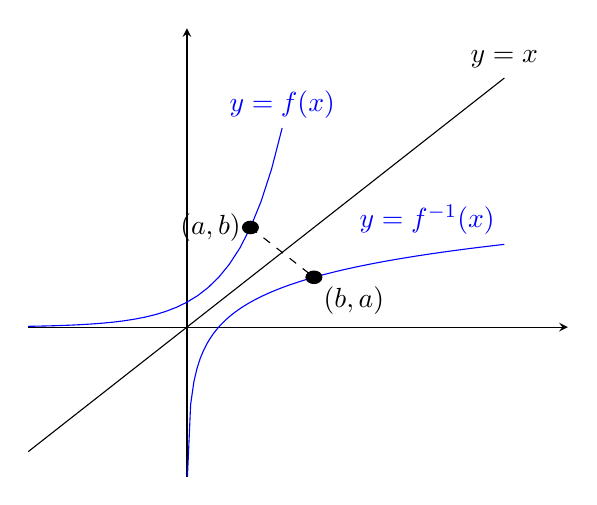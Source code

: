 \begin{tikzpicture}
  \begin{axis}[
  xmax=12, ymax=12,
  ticks=none,
  axis lines=middle]
  \addplot[blue, domain=-5:3]  {pow(2,x)} node[above]{$y=f(x)$};
  \addplot[black, domain=-5:10]  {x} node[above]{$y=x$};
  \addplot[blue,domain=1/2^6:10,samples=100]  {log2(x)} node[above left] {$y=f^{-1}(x)$};
  \node [left] at (2,4) {$(a, b)$};
  \draw[fill] (2, 4) circle [radius =0.25];
  \node [below right] at (4,2) {$(b, a)$};
  \draw[fill] (4, 2) circle [radius =0.25];
  \draw[dashed] (2,4) -- (4,2);
\end{axis}
\end{tikzpicture}